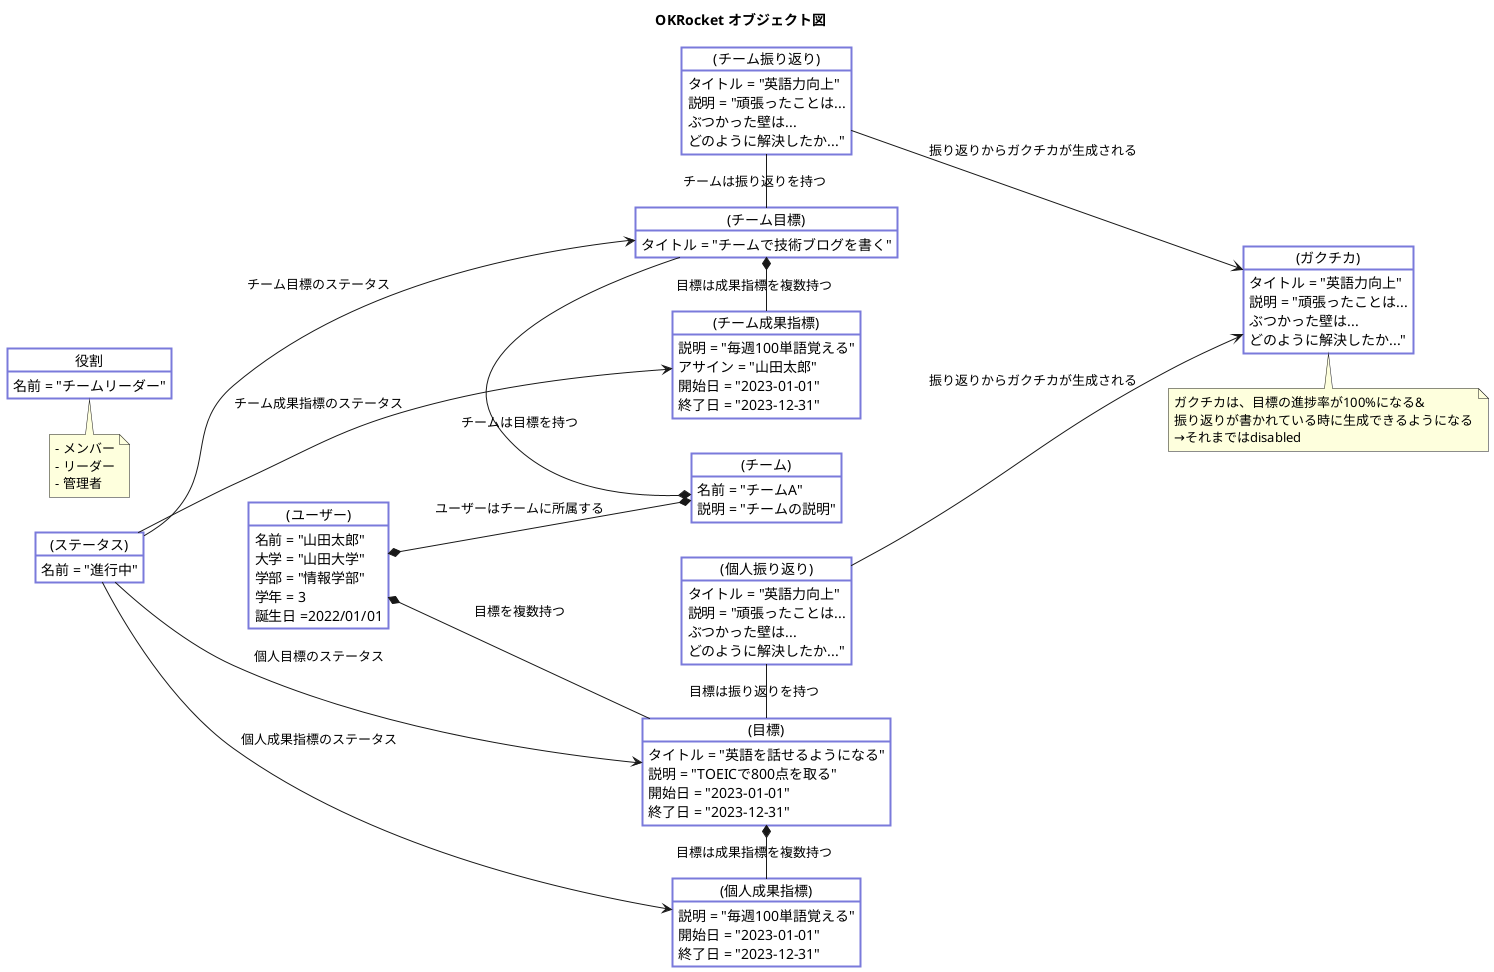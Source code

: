 @startuml
title OKRocket オブジェクト図

left to right direction

skinparam object {
  BackgroundColor #ffffff
  BorderColor #7a7adb
  FontColor #000000
  BorderThickness 2
}

object "(ユーザー)" as User {
  名前 = "山田太郎"
  大学 = "山田大学"
  学部 = "情報学部"
  学年 = 3
  誕生日 =2022/01/01
}

object "役割" as Role {
  名前 = "チームリーダー"
}
note bottom of Role
  - メンバー
  - リーダー
  - 管理者
end note

object "(目標)" as Objective {
  タイトル = "英語を話せるようになる"
  説明 = "TOEICで800点を取る"
  開始日 = "2023-01-01"
  終了日 = "2023-12-31"
}

object "(個人成果指標)" as KeyResult {
  説明 = "毎週100単語覚える"
  開始日 = "2023-01-01"
  終了日 = "2023-12-31"
}

object "(チーム成果指標)" as TeamKeyResult {
  説明 = "毎週100単語覚える"
  アサイン = "山田太郎"
  開始日 = "2023-01-01"
  終了日 = "2023-12-31"
}

object "(個人振り返り)" as Reflection {
  タイトル = "英語力向上"
  説明 = "頑張ったことは...\nぶつかった壁は...\nどのように解決したか..."
}
object "(チーム振り返り)" as TeamReflection {
  タイトル = "英語力向上"
  説明 = "頑張ったことは...\nぶつかった壁は...\nどのように解決したか..."
}

object "(ガクチカ)" as Gakutika {
  タイトル = "英語力向上"
  説明 = "頑張ったことは...\nぶつかった壁は...\nどのように解決したか..."
}
note bottom of Gakutika
  ガクチカは、目標の進捗率が100%になる&
  振り返りが書かれている時に生成できるようになる
  →それまではdisabled
end note


object "(チーム)" as Team {
  名前 = "チームA"
  説明 = "チームの説明"
}

object "(チーム目標)" as TeamObjective {
  タイトル = "チームで技術ブログを書く"
}

object "(ステータス)" as Status {
  名前 = "進行中"
}

User *--* Team : "ユーザーはチームに所属する"

Objective -up-* User : "目標を複数持つ"
Objective *- KeyResult : "目標は成果指標を複数持つ"
Objective -left- Reflection : "目標は振り返りを持つ"

TeamObjective -* Team : "チームは目標を持つ"
TeamObjective *-  TeamKeyResult : "目標は成果指標を複数持つ"
TeamObjective -left- TeamReflection : "チームは振り返りを持つ"

Reflection --> Gakutika : "振り返りからガクチカが生成される"
TeamReflection --> Gakutika : "振り返りからガクチカが生成される"

Status ---> TeamObjective : "チーム目標のステータス"
Status ---> Objective : "個人目標のステータス"
Status ---> KeyResult : "個人成果指標のステータス"
Status ---> TeamKeyResult : "チーム成果指標のステータス"


@enduml

